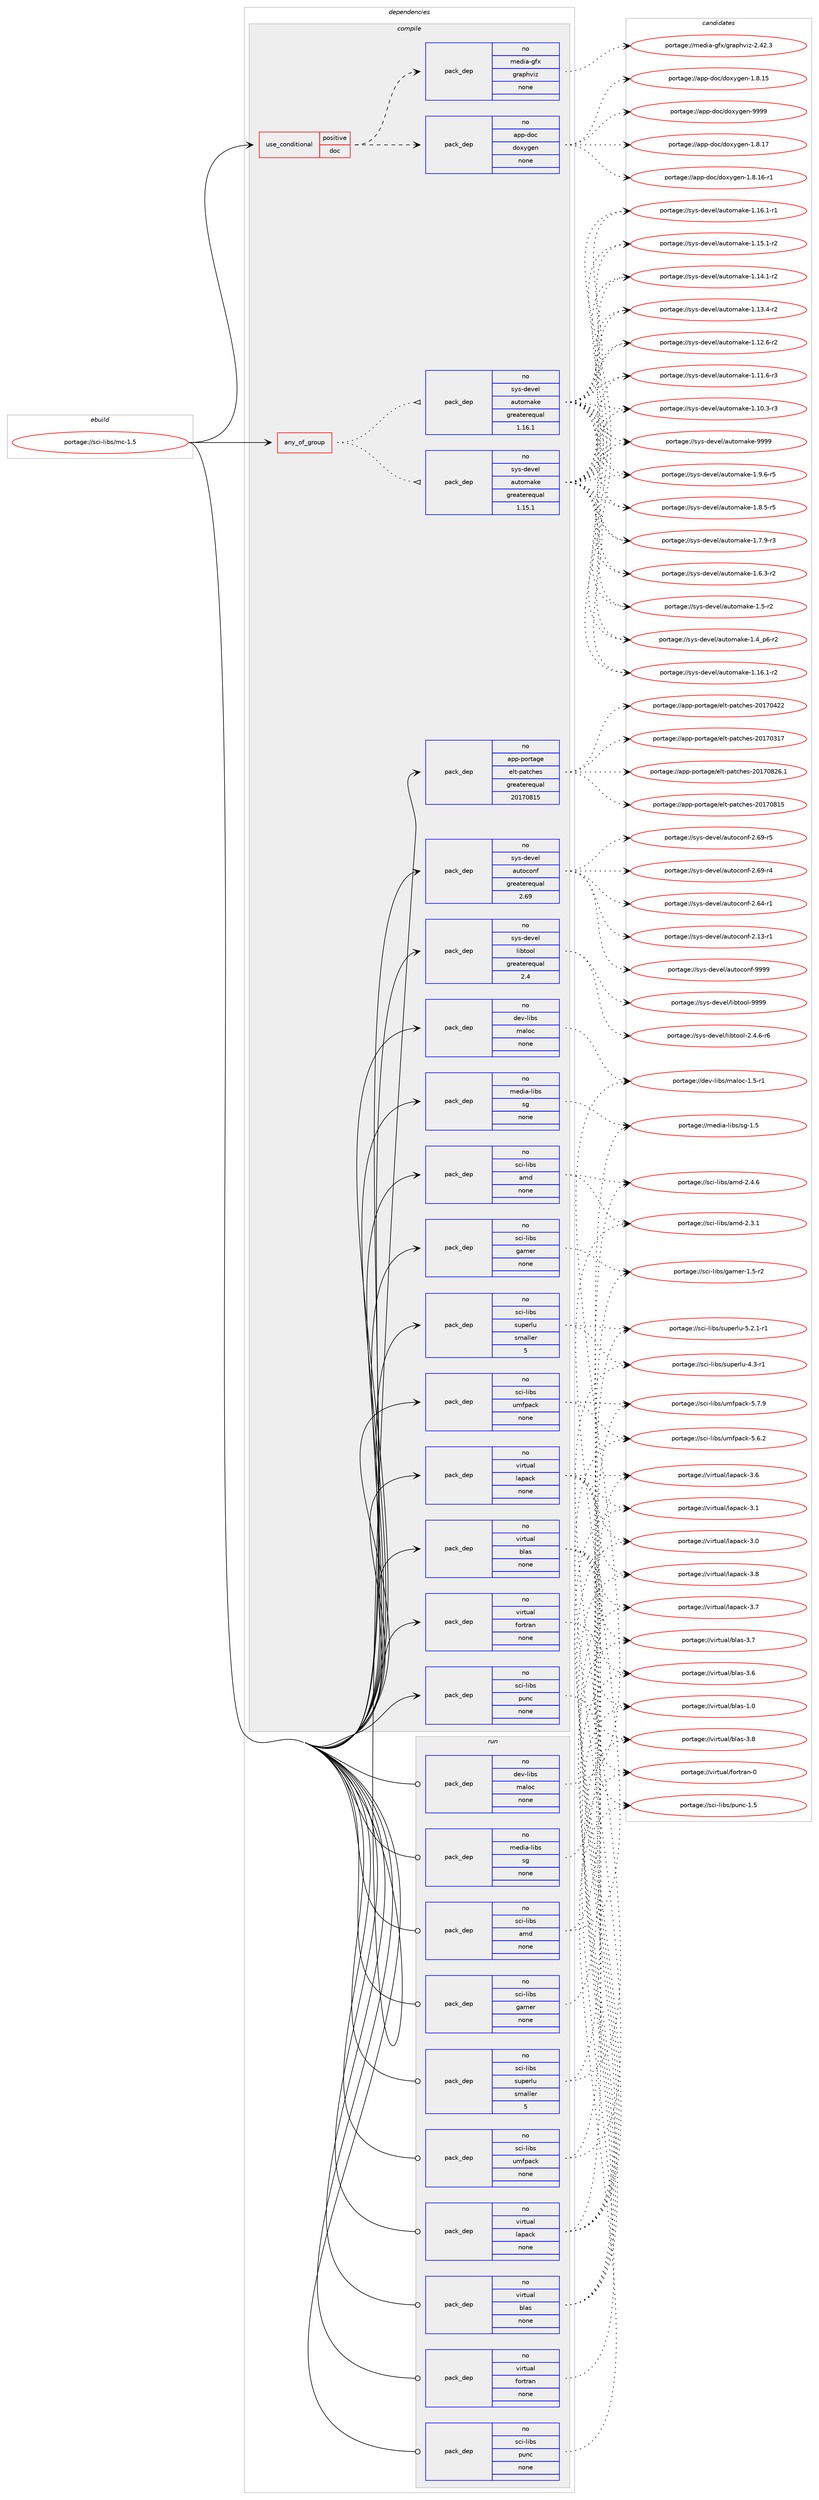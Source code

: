 digraph prolog {

# *************
# Graph options
# *************

newrank=true;
concentrate=true;
compound=true;
graph [rankdir=LR,fontname=Helvetica,fontsize=10,ranksep=1.5];#, ranksep=2.5, nodesep=0.2];
edge  [arrowhead=vee];
node  [fontname=Helvetica,fontsize=10];

# **********
# The ebuild
# **********

subgraph cluster_leftcol {
color=gray;
rank=same;
label=<<i>ebuild</i>>;
id [label="portage://sci-libs/mc-1.5", color=red, width=4, href="../sci-libs/mc-1.5.svg"];
}

# ****************
# The dependencies
# ****************

subgraph cluster_midcol {
color=gray;
label=<<i>dependencies</i>>;
subgraph cluster_compile {
fillcolor="#eeeeee";
style=filled;
label=<<i>compile</i>>;
subgraph any1007 {
dependency48686 [label=<<TABLE BORDER="0" CELLBORDER="1" CELLSPACING="0" CELLPADDING="4"><TR><TD CELLPADDING="10">any_of_group</TD></TR></TABLE>>, shape=none, color=red];subgraph pack37528 {
dependency48687 [label=<<TABLE BORDER="0" CELLBORDER="1" CELLSPACING="0" CELLPADDING="4" WIDTH="220"><TR><TD ROWSPAN="6" CELLPADDING="30">pack_dep</TD></TR><TR><TD WIDTH="110">no</TD></TR><TR><TD>sys-devel</TD></TR><TR><TD>automake</TD></TR><TR><TD>greaterequal</TD></TR><TR><TD>1.16.1</TD></TR></TABLE>>, shape=none, color=blue];
}
dependency48686:e -> dependency48687:w [weight=20,style="dotted",arrowhead="oinv"];
subgraph pack37529 {
dependency48688 [label=<<TABLE BORDER="0" CELLBORDER="1" CELLSPACING="0" CELLPADDING="4" WIDTH="220"><TR><TD ROWSPAN="6" CELLPADDING="30">pack_dep</TD></TR><TR><TD WIDTH="110">no</TD></TR><TR><TD>sys-devel</TD></TR><TR><TD>automake</TD></TR><TR><TD>greaterequal</TD></TR><TR><TD>1.15.1</TD></TR></TABLE>>, shape=none, color=blue];
}
dependency48686:e -> dependency48688:w [weight=20,style="dotted",arrowhead="oinv"];
}
id:e -> dependency48686:w [weight=20,style="solid",arrowhead="vee"];
subgraph cond10103 {
dependency48689 [label=<<TABLE BORDER="0" CELLBORDER="1" CELLSPACING="0" CELLPADDING="4"><TR><TD ROWSPAN="3" CELLPADDING="10">use_conditional</TD></TR><TR><TD>positive</TD></TR><TR><TD>doc</TD></TR></TABLE>>, shape=none, color=red];
subgraph pack37530 {
dependency48690 [label=<<TABLE BORDER="0" CELLBORDER="1" CELLSPACING="0" CELLPADDING="4" WIDTH="220"><TR><TD ROWSPAN="6" CELLPADDING="30">pack_dep</TD></TR><TR><TD WIDTH="110">no</TD></TR><TR><TD>media-gfx</TD></TR><TR><TD>graphviz</TD></TR><TR><TD>none</TD></TR><TR><TD></TD></TR></TABLE>>, shape=none, color=blue];
}
dependency48689:e -> dependency48690:w [weight=20,style="dashed",arrowhead="vee"];
subgraph pack37531 {
dependency48691 [label=<<TABLE BORDER="0" CELLBORDER="1" CELLSPACING="0" CELLPADDING="4" WIDTH="220"><TR><TD ROWSPAN="6" CELLPADDING="30">pack_dep</TD></TR><TR><TD WIDTH="110">no</TD></TR><TR><TD>app-doc</TD></TR><TR><TD>doxygen</TD></TR><TR><TD>none</TD></TR><TR><TD></TD></TR></TABLE>>, shape=none, color=blue];
}
dependency48689:e -> dependency48691:w [weight=20,style="dashed",arrowhead="vee"];
}
id:e -> dependency48689:w [weight=20,style="solid",arrowhead="vee"];
subgraph pack37532 {
dependency48692 [label=<<TABLE BORDER="0" CELLBORDER="1" CELLSPACING="0" CELLPADDING="4" WIDTH="220"><TR><TD ROWSPAN="6" CELLPADDING="30">pack_dep</TD></TR><TR><TD WIDTH="110">no</TD></TR><TR><TD>app-portage</TD></TR><TR><TD>elt-patches</TD></TR><TR><TD>greaterequal</TD></TR><TR><TD>20170815</TD></TR></TABLE>>, shape=none, color=blue];
}
id:e -> dependency48692:w [weight=20,style="solid",arrowhead="vee"];
subgraph pack37533 {
dependency48693 [label=<<TABLE BORDER="0" CELLBORDER="1" CELLSPACING="0" CELLPADDING="4" WIDTH="220"><TR><TD ROWSPAN="6" CELLPADDING="30">pack_dep</TD></TR><TR><TD WIDTH="110">no</TD></TR><TR><TD>dev-libs</TD></TR><TR><TD>maloc</TD></TR><TR><TD>none</TD></TR><TR><TD></TD></TR></TABLE>>, shape=none, color=blue];
}
id:e -> dependency48693:w [weight=20,style="solid",arrowhead="vee"];
subgraph pack37534 {
dependency48694 [label=<<TABLE BORDER="0" CELLBORDER="1" CELLSPACING="0" CELLPADDING="4" WIDTH="220"><TR><TD ROWSPAN="6" CELLPADDING="30">pack_dep</TD></TR><TR><TD WIDTH="110">no</TD></TR><TR><TD>media-libs</TD></TR><TR><TD>sg</TD></TR><TR><TD>none</TD></TR><TR><TD></TD></TR></TABLE>>, shape=none, color=blue];
}
id:e -> dependency48694:w [weight=20,style="solid",arrowhead="vee"];
subgraph pack37535 {
dependency48695 [label=<<TABLE BORDER="0" CELLBORDER="1" CELLSPACING="0" CELLPADDING="4" WIDTH="220"><TR><TD ROWSPAN="6" CELLPADDING="30">pack_dep</TD></TR><TR><TD WIDTH="110">no</TD></TR><TR><TD>sci-libs</TD></TR><TR><TD>amd</TD></TR><TR><TD>none</TD></TR><TR><TD></TD></TR></TABLE>>, shape=none, color=blue];
}
id:e -> dependency48695:w [weight=20,style="solid",arrowhead="vee"];
subgraph pack37536 {
dependency48696 [label=<<TABLE BORDER="0" CELLBORDER="1" CELLSPACING="0" CELLPADDING="4" WIDTH="220"><TR><TD ROWSPAN="6" CELLPADDING="30">pack_dep</TD></TR><TR><TD WIDTH="110">no</TD></TR><TR><TD>sci-libs</TD></TR><TR><TD>gamer</TD></TR><TR><TD>none</TD></TR><TR><TD></TD></TR></TABLE>>, shape=none, color=blue];
}
id:e -> dependency48696:w [weight=20,style="solid",arrowhead="vee"];
subgraph pack37537 {
dependency48697 [label=<<TABLE BORDER="0" CELLBORDER="1" CELLSPACING="0" CELLPADDING="4" WIDTH="220"><TR><TD ROWSPAN="6" CELLPADDING="30">pack_dep</TD></TR><TR><TD WIDTH="110">no</TD></TR><TR><TD>sci-libs</TD></TR><TR><TD>punc</TD></TR><TR><TD>none</TD></TR><TR><TD></TD></TR></TABLE>>, shape=none, color=blue];
}
id:e -> dependency48697:w [weight=20,style="solid",arrowhead="vee"];
subgraph pack37538 {
dependency48698 [label=<<TABLE BORDER="0" CELLBORDER="1" CELLSPACING="0" CELLPADDING="4" WIDTH="220"><TR><TD ROWSPAN="6" CELLPADDING="30">pack_dep</TD></TR><TR><TD WIDTH="110">no</TD></TR><TR><TD>sci-libs</TD></TR><TR><TD>superlu</TD></TR><TR><TD>smaller</TD></TR><TR><TD>5</TD></TR></TABLE>>, shape=none, color=blue];
}
id:e -> dependency48698:w [weight=20,style="solid",arrowhead="vee"];
subgraph pack37539 {
dependency48699 [label=<<TABLE BORDER="0" CELLBORDER="1" CELLSPACING="0" CELLPADDING="4" WIDTH="220"><TR><TD ROWSPAN="6" CELLPADDING="30">pack_dep</TD></TR><TR><TD WIDTH="110">no</TD></TR><TR><TD>sci-libs</TD></TR><TR><TD>umfpack</TD></TR><TR><TD>none</TD></TR><TR><TD></TD></TR></TABLE>>, shape=none, color=blue];
}
id:e -> dependency48699:w [weight=20,style="solid",arrowhead="vee"];
subgraph pack37540 {
dependency48700 [label=<<TABLE BORDER="0" CELLBORDER="1" CELLSPACING="0" CELLPADDING="4" WIDTH="220"><TR><TD ROWSPAN="6" CELLPADDING="30">pack_dep</TD></TR><TR><TD WIDTH="110">no</TD></TR><TR><TD>sys-devel</TD></TR><TR><TD>autoconf</TD></TR><TR><TD>greaterequal</TD></TR><TR><TD>2.69</TD></TR></TABLE>>, shape=none, color=blue];
}
id:e -> dependency48700:w [weight=20,style="solid",arrowhead="vee"];
subgraph pack37541 {
dependency48701 [label=<<TABLE BORDER="0" CELLBORDER="1" CELLSPACING="0" CELLPADDING="4" WIDTH="220"><TR><TD ROWSPAN="6" CELLPADDING="30">pack_dep</TD></TR><TR><TD WIDTH="110">no</TD></TR><TR><TD>sys-devel</TD></TR><TR><TD>libtool</TD></TR><TR><TD>greaterequal</TD></TR><TR><TD>2.4</TD></TR></TABLE>>, shape=none, color=blue];
}
id:e -> dependency48701:w [weight=20,style="solid",arrowhead="vee"];
subgraph pack37542 {
dependency48702 [label=<<TABLE BORDER="0" CELLBORDER="1" CELLSPACING="0" CELLPADDING="4" WIDTH="220"><TR><TD ROWSPAN="6" CELLPADDING="30">pack_dep</TD></TR><TR><TD WIDTH="110">no</TD></TR><TR><TD>virtual</TD></TR><TR><TD>blas</TD></TR><TR><TD>none</TD></TR><TR><TD></TD></TR></TABLE>>, shape=none, color=blue];
}
id:e -> dependency48702:w [weight=20,style="solid",arrowhead="vee"];
subgraph pack37543 {
dependency48703 [label=<<TABLE BORDER="0" CELLBORDER="1" CELLSPACING="0" CELLPADDING="4" WIDTH="220"><TR><TD ROWSPAN="6" CELLPADDING="30">pack_dep</TD></TR><TR><TD WIDTH="110">no</TD></TR><TR><TD>virtual</TD></TR><TR><TD>fortran</TD></TR><TR><TD>none</TD></TR><TR><TD></TD></TR></TABLE>>, shape=none, color=blue];
}
id:e -> dependency48703:w [weight=20,style="solid",arrowhead="vee"];
subgraph pack37544 {
dependency48704 [label=<<TABLE BORDER="0" CELLBORDER="1" CELLSPACING="0" CELLPADDING="4" WIDTH="220"><TR><TD ROWSPAN="6" CELLPADDING="30">pack_dep</TD></TR><TR><TD WIDTH="110">no</TD></TR><TR><TD>virtual</TD></TR><TR><TD>lapack</TD></TR><TR><TD>none</TD></TR><TR><TD></TD></TR></TABLE>>, shape=none, color=blue];
}
id:e -> dependency48704:w [weight=20,style="solid",arrowhead="vee"];
}
subgraph cluster_compileandrun {
fillcolor="#eeeeee";
style=filled;
label=<<i>compile and run</i>>;
}
subgraph cluster_run {
fillcolor="#eeeeee";
style=filled;
label=<<i>run</i>>;
subgraph pack37545 {
dependency48705 [label=<<TABLE BORDER="0" CELLBORDER="1" CELLSPACING="0" CELLPADDING="4" WIDTH="220"><TR><TD ROWSPAN="6" CELLPADDING="30">pack_dep</TD></TR><TR><TD WIDTH="110">no</TD></TR><TR><TD>dev-libs</TD></TR><TR><TD>maloc</TD></TR><TR><TD>none</TD></TR><TR><TD></TD></TR></TABLE>>, shape=none, color=blue];
}
id:e -> dependency48705:w [weight=20,style="solid",arrowhead="odot"];
subgraph pack37546 {
dependency48706 [label=<<TABLE BORDER="0" CELLBORDER="1" CELLSPACING="0" CELLPADDING="4" WIDTH="220"><TR><TD ROWSPAN="6" CELLPADDING="30">pack_dep</TD></TR><TR><TD WIDTH="110">no</TD></TR><TR><TD>media-libs</TD></TR><TR><TD>sg</TD></TR><TR><TD>none</TD></TR><TR><TD></TD></TR></TABLE>>, shape=none, color=blue];
}
id:e -> dependency48706:w [weight=20,style="solid",arrowhead="odot"];
subgraph pack37547 {
dependency48707 [label=<<TABLE BORDER="0" CELLBORDER="1" CELLSPACING="0" CELLPADDING="4" WIDTH="220"><TR><TD ROWSPAN="6" CELLPADDING="30">pack_dep</TD></TR><TR><TD WIDTH="110">no</TD></TR><TR><TD>sci-libs</TD></TR><TR><TD>amd</TD></TR><TR><TD>none</TD></TR><TR><TD></TD></TR></TABLE>>, shape=none, color=blue];
}
id:e -> dependency48707:w [weight=20,style="solid",arrowhead="odot"];
subgraph pack37548 {
dependency48708 [label=<<TABLE BORDER="0" CELLBORDER="1" CELLSPACING="0" CELLPADDING="4" WIDTH="220"><TR><TD ROWSPAN="6" CELLPADDING="30">pack_dep</TD></TR><TR><TD WIDTH="110">no</TD></TR><TR><TD>sci-libs</TD></TR><TR><TD>gamer</TD></TR><TR><TD>none</TD></TR><TR><TD></TD></TR></TABLE>>, shape=none, color=blue];
}
id:e -> dependency48708:w [weight=20,style="solid",arrowhead="odot"];
subgraph pack37549 {
dependency48709 [label=<<TABLE BORDER="0" CELLBORDER="1" CELLSPACING="0" CELLPADDING="4" WIDTH="220"><TR><TD ROWSPAN="6" CELLPADDING="30">pack_dep</TD></TR><TR><TD WIDTH="110">no</TD></TR><TR><TD>sci-libs</TD></TR><TR><TD>punc</TD></TR><TR><TD>none</TD></TR><TR><TD></TD></TR></TABLE>>, shape=none, color=blue];
}
id:e -> dependency48709:w [weight=20,style="solid",arrowhead="odot"];
subgraph pack37550 {
dependency48710 [label=<<TABLE BORDER="0" CELLBORDER="1" CELLSPACING="0" CELLPADDING="4" WIDTH="220"><TR><TD ROWSPAN="6" CELLPADDING="30">pack_dep</TD></TR><TR><TD WIDTH="110">no</TD></TR><TR><TD>sci-libs</TD></TR><TR><TD>superlu</TD></TR><TR><TD>smaller</TD></TR><TR><TD>5</TD></TR></TABLE>>, shape=none, color=blue];
}
id:e -> dependency48710:w [weight=20,style="solid",arrowhead="odot"];
subgraph pack37551 {
dependency48711 [label=<<TABLE BORDER="0" CELLBORDER="1" CELLSPACING="0" CELLPADDING="4" WIDTH="220"><TR><TD ROWSPAN="6" CELLPADDING="30">pack_dep</TD></TR><TR><TD WIDTH="110">no</TD></TR><TR><TD>sci-libs</TD></TR><TR><TD>umfpack</TD></TR><TR><TD>none</TD></TR><TR><TD></TD></TR></TABLE>>, shape=none, color=blue];
}
id:e -> dependency48711:w [weight=20,style="solid",arrowhead="odot"];
subgraph pack37552 {
dependency48712 [label=<<TABLE BORDER="0" CELLBORDER="1" CELLSPACING="0" CELLPADDING="4" WIDTH="220"><TR><TD ROWSPAN="6" CELLPADDING="30">pack_dep</TD></TR><TR><TD WIDTH="110">no</TD></TR><TR><TD>virtual</TD></TR><TR><TD>blas</TD></TR><TR><TD>none</TD></TR><TR><TD></TD></TR></TABLE>>, shape=none, color=blue];
}
id:e -> dependency48712:w [weight=20,style="solid",arrowhead="odot"];
subgraph pack37553 {
dependency48713 [label=<<TABLE BORDER="0" CELLBORDER="1" CELLSPACING="0" CELLPADDING="4" WIDTH="220"><TR><TD ROWSPAN="6" CELLPADDING="30">pack_dep</TD></TR><TR><TD WIDTH="110">no</TD></TR><TR><TD>virtual</TD></TR><TR><TD>fortran</TD></TR><TR><TD>none</TD></TR><TR><TD></TD></TR></TABLE>>, shape=none, color=blue];
}
id:e -> dependency48713:w [weight=20,style="solid",arrowhead="odot"];
subgraph pack37554 {
dependency48714 [label=<<TABLE BORDER="0" CELLBORDER="1" CELLSPACING="0" CELLPADDING="4" WIDTH="220"><TR><TD ROWSPAN="6" CELLPADDING="30">pack_dep</TD></TR><TR><TD WIDTH="110">no</TD></TR><TR><TD>virtual</TD></TR><TR><TD>lapack</TD></TR><TR><TD>none</TD></TR><TR><TD></TD></TR></TABLE>>, shape=none, color=blue];
}
id:e -> dependency48714:w [weight=20,style="solid",arrowhead="odot"];
}
}

# **************
# The candidates
# **************

subgraph cluster_choices {
rank=same;
color=gray;
label=<<i>candidates</i>>;

subgraph choice37528 {
color=black;
nodesep=1;
choice115121115451001011181011084797117116111109971071014557575757 [label="portage://sys-devel/automake-9999", color=red, width=4,href="../sys-devel/automake-9999.svg"];
choice115121115451001011181011084797117116111109971071014549465746544511453 [label="portage://sys-devel/automake-1.9.6-r5", color=red, width=4,href="../sys-devel/automake-1.9.6-r5.svg"];
choice115121115451001011181011084797117116111109971071014549465646534511453 [label="portage://sys-devel/automake-1.8.5-r5", color=red, width=4,href="../sys-devel/automake-1.8.5-r5.svg"];
choice115121115451001011181011084797117116111109971071014549465546574511451 [label="portage://sys-devel/automake-1.7.9-r3", color=red, width=4,href="../sys-devel/automake-1.7.9-r3.svg"];
choice115121115451001011181011084797117116111109971071014549465446514511450 [label="portage://sys-devel/automake-1.6.3-r2", color=red, width=4,href="../sys-devel/automake-1.6.3-r2.svg"];
choice11512111545100101118101108479711711611110997107101454946534511450 [label="portage://sys-devel/automake-1.5-r2", color=red, width=4,href="../sys-devel/automake-1.5-r2.svg"];
choice115121115451001011181011084797117116111109971071014549465295112544511450 [label="portage://sys-devel/automake-1.4_p6-r2", color=red, width=4,href="../sys-devel/automake-1.4_p6-r2.svg"];
choice11512111545100101118101108479711711611110997107101454946495446494511450 [label="portage://sys-devel/automake-1.16.1-r2", color=red, width=4,href="../sys-devel/automake-1.16.1-r2.svg"];
choice11512111545100101118101108479711711611110997107101454946495446494511449 [label="portage://sys-devel/automake-1.16.1-r1", color=red, width=4,href="../sys-devel/automake-1.16.1-r1.svg"];
choice11512111545100101118101108479711711611110997107101454946495346494511450 [label="portage://sys-devel/automake-1.15.1-r2", color=red, width=4,href="../sys-devel/automake-1.15.1-r2.svg"];
choice11512111545100101118101108479711711611110997107101454946495246494511450 [label="portage://sys-devel/automake-1.14.1-r2", color=red, width=4,href="../sys-devel/automake-1.14.1-r2.svg"];
choice11512111545100101118101108479711711611110997107101454946495146524511450 [label="portage://sys-devel/automake-1.13.4-r2", color=red, width=4,href="../sys-devel/automake-1.13.4-r2.svg"];
choice11512111545100101118101108479711711611110997107101454946495046544511450 [label="portage://sys-devel/automake-1.12.6-r2", color=red, width=4,href="../sys-devel/automake-1.12.6-r2.svg"];
choice11512111545100101118101108479711711611110997107101454946494946544511451 [label="portage://sys-devel/automake-1.11.6-r3", color=red, width=4,href="../sys-devel/automake-1.11.6-r3.svg"];
choice11512111545100101118101108479711711611110997107101454946494846514511451 [label="portage://sys-devel/automake-1.10.3-r3", color=red, width=4,href="../sys-devel/automake-1.10.3-r3.svg"];
dependency48687:e -> choice115121115451001011181011084797117116111109971071014557575757:w [style=dotted,weight="100"];
dependency48687:e -> choice115121115451001011181011084797117116111109971071014549465746544511453:w [style=dotted,weight="100"];
dependency48687:e -> choice115121115451001011181011084797117116111109971071014549465646534511453:w [style=dotted,weight="100"];
dependency48687:e -> choice115121115451001011181011084797117116111109971071014549465546574511451:w [style=dotted,weight="100"];
dependency48687:e -> choice115121115451001011181011084797117116111109971071014549465446514511450:w [style=dotted,weight="100"];
dependency48687:e -> choice11512111545100101118101108479711711611110997107101454946534511450:w [style=dotted,weight="100"];
dependency48687:e -> choice115121115451001011181011084797117116111109971071014549465295112544511450:w [style=dotted,weight="100"];
dependency48687:e -> choice11512111545100101118101108479711711611110997107101454946495446494511450:w [style=dotted,weight="100"];
dependency48687:e -> choice11512111545100101118101108479711711611110997107101454946495446494511449:w [style=dotted,weight="100"];
dependency48687:e -> choice11512111545100101118101108479711711611110997107101454946495346494511450:w [style=dotted,weight="100"];
dependency48687:e -> choice11512111545100101118101108479711711611110997107101454946495246494511450:w [style=dotted,weight="100"];
dependency48687:e -> choice11512111545100101118101108479711711611110997107101454946495146524511450:w [style=dotted,weight="100"];
dependency48687:e -> choice11512111545100101118101108479711711611110997107101454946495046544511450:w [style=dotted,weight="100"];
dependency48687:e -> choice11512111545100101118101108479711711611110997107101454946494946544511451:w [style=dotted,weight="100"];
dependency48687:e -> choice11512111545100101118101108479711711611110997107101454946494846514511451:w [style=dotted,weight="100"];
}
subgraph choice37529 {
color=black;
nodesep=1;
choice115121115451001011181011084797117116111109971071014557575757 [label="portage://sys-devel/automake-9999", color=red, width=4,href="../sys-devel/automake-9999.svg"];
choice115121115451001011181011084797117116111109971071014549465746544511453 [label="portage://sys-devel/automake-1.9.6-r5", color=red, width=4,href="../sys-devel/automake-1.9.6-r5.svg"];
choice115121115451001011181011084797117116111109971071014549465646534511453 [label="portage://sys-devel/automake-1.8.5-r5", color=red, width=4,href="../sys-devel/automake-1.8.5-r5.svg"];
choice115121115451001011181011084797117116111109971071014549465546574511451 [label="portage://sys-devel/automake-1.7.9-r3", color=red, width=4,href="../sys-devel/automake-1.7.9-r3.svg"];
choice115121115451001011181011084797117116111109971071014549465446514511450 [label="portage://sys-devel/automake-1.6.3-r2", color=red, width=4,href="../sys-devel/automake-1.6.3-r2.svg"];
choice11512111545100101118101108479711711611110997107101454946534511450 [label="portage://sys-devel/automake-1.5-r2", color=red, width=4,href="../sys-devel/automake-1.5-r2.svg"];
choice115121115451001011181011084797117116111109971071014549465295112544511450 [label="portage://sys-devel/automake-1.4_p6-r2", color=red, width=4,href="../sys-devel/automake-1.4_p6-r2.svg"];
choice11512111545100101118101108479711711611110997107101454946495446494511450 [label="portage://sys-devel/automake-1.16.1-r2", color=red, width=4,href="../sys-devel/automake-1.16.1-r2.svg"];
choice11512111545100101118101108479711711611110997107101454946495446494511449 [label="portage://sys-devel/automake-1.16.1-r1", color=red, width=4,href="../sys-devel/automake-1.16.1-r1.svg"];
choice11512111545100101118101108479711711611110997107101454946495346494511450 [label="portage://sys-devel/automake-1.15.1-r2", color=red, width=4,href="../sys-devel/automake-1.15.1-r2.svg"];
choice11512111545100101118101108479711711611110997107101454946495246494511450 [label="portage://sys-devel/automake-1.14.1-r2", color=red, width=4,href="../sys-devel/automake-1.14.1-r2.svg"];
choice11512111545100101118101108479711711611110997107101454946495146524511450 [label="portage://sys-devel/automake-1.13.4-r2", color=red, width=4,href="../sys-devel/automake-1.13.4-r2.svg"];
choice11512111545100101118101108479711711611110997107101454946495046544511450 [label="portage://sys-devel/automake-1.12.6-r2", color=red, width=4,href="../sys-devel/automake-1.12.6-r2.svg"];
choice11512111545100101118101108479711711611110997107101454946494946544511451 [label="portage://sys-devel/automake-1.11.6-r3", color=red, width=4,href="../sys-devel/automake-1.11.6-r3.svg"];
choice11512111545100101118101108479711711611110997107101454946494846514511451 [label="portage://sys-devel/automake-1.10.3-r3", color=red, width=4,href="../sys-devel/automake-1.10.3-r3.svg"];
dependency48688:e -> choice115121115451001011181011084797117116111109971071014557575757:w [style=dotted,weight="100"];
dependency48688:e -> choice115121115451001011181011084797117116111109971071014549465746544511453:w [style=dotted,weight="100"];
dependency48688:e -> choice115121115451001011181011084797117116111109971071014549465646534511453:w [style=dotted,weight="100"];
dependency48688:e -> choice115121115451001011181011084797117116111109971071014549465546574511451:w [style=dotted,weight="100"];
dependency48688:e -> choice115121115451001011181011084797117116111109971071014549465446514511450:w [style=dotted,weight="100"];
dependency48688:e -> choice11512111545100101118101108479711711611110997107101454946534511450:w [style=dotted,weight="100"];
dependency48688:e -> choice115121115451001011181011084797117116111109971071014549465295112544511450:w [style=dotted,weight="100"];
dependency48688:e -> choice11512111545100101118101108479711711611110997107101454946495446494511450:w [style=dotted,weight="100"];
dependency48688:e -> choice11512111545100101118101108479711711611110997107101454946495446494511449:w [style=dotted,weight="100"];
dependency48688:e -> choice11512111545100101118101108479711711611110997107101454946495346494511450:w [style=dotted,weight="100"];
dependency48688:e -> choice11512111545100101118101108479711711611110997107101454946495246494511450:w [style=dotted,weight="100"];
dependency48688:e -> choice11512111545100101118101108479711711611110997107101454946495146524511450:w [style=dotted,weight="100"];
dependency48688:e -> choice11512111545100101118101108479711711611110997107101454946495046544511450:w [style=dotted,weight="100"];
dependency48688:e -> choice11512111545100101118101108479711711611110997107101454946494946544511451:w [style=dotted,weight="100"];
dependency48688:e -> choice11512111545100101118101108479711711611110997107101454946494846514511451:w [style=dotted,weight="100"];
}
subgraph choice37530 {
color=black;
nodesep=1;
choice1091011001059745103102120471031149711210411810512245504652504651 [label="portage://media-gfx/graphviz-2.42.3", color=red, width=4,href="../media-gfx/graphviz-2.42.3.svg"];
dependency48690:e -> choice1091011001059745103102120471031149711210411810512245504652504651:w [style=dotted,weight="100"];
}
subgraph choice37531 {
color=black;
nodesep=1;
choice971121124510011199471001111201211031011104557575757 [label="portage://app-doc/doxygen-9999", color=red, width=4,href="../app-doc/doxygen-9999.svg"];
choice9711211245100111994710011112012110310111045494656464955 [label="portage://app-doc/doxygen-1.8.17", color=red, width=4,href="../app-doc/doxygen-1.8.17.svg"];
choice97112112451001119947100111120121103101110454946564649544511449 [label="portage://app-doc/doxygen-1.8.16-r1", color=red, width=4,href="../app-doc/doxygen-1.8.16-r1.svg"];
choice9711211245100111994710011112012110310111045494656464953 [label="portage://app-doc/doxygen-1.8.15", color=red, width=4,href="../app-doc/doxygen-1.8.15.svg"];
dependency48691:e -> choice971121124510011199471001111201211031011104557575757:w [style=dotted,weight="100"];
dependency48691:e -> choice9711211245100111994710011112012110310111045494656464955:w [style=dotted,weight="100"];
dependency48691:e -> choice97112112451001119947100111120121103101110454946564649544511449:w [style=dotted,weight="100"];
dependency48691:e -> choice9711211245100111994710011112012110310111045494656464953:w [style=dotted,weight="100"];
}
subgraph choice37532 {
color=black;
nodesep=1;
choice971121124511211111411697103101471011081164511297116991041011154550484955485650544649 [label="portage://app-portage/elt-patches-20170826.1", color=red, width=4,href="../app-portage/elt-patches-20170826.1.svg"];
choice97112112451121111141169710310147101108116451129711699104101115455048495548564953 [label="portage://app-portage/elt-patches-20170815", color=red, width=4,href="../app-portage/elt-patches-20170815.svg"];
choice97112112451121111141169710310147101108116451129711699104101115455048495548525050 [label="portage://app-portage/elt-patches-20170422", color=red, width=4,href="../app-portage/elt-patches-20170422.svg"];
choice97112112451121111141169710310147101108116451129711699104101115455048495548514955 [label="portage://app-portage/elt-patches-20170317", color=red, width=4,href="../app-portage/elt-patches-20170317.svg"];
dependency48692:e -> choice971121124511211111411697103101471011081164511297116991041011154550484955485650544649:w [style=dotted,weight="100"];
dependency48692:e -> choice97112112451121111141169710310147101108116451129711699104101115455048495548564953:w [style=dotted,weight="100"];
dependency48692:e -> choice97112112451121111141169710310147101108116451129711699104101115455048495548525050:w [style=dotted,weight="100"];
dependency48692:e -> choice97112112451121111141169710310147101108116451129711699104101115455048495548514955:w [style=dotted,weight="100"];
}
subgraph choice37533 {
color=black;
nodesep=1;
choice1001011184510810598115471099710811199454946534511449 [label="portage://dev-libs/maloc-1.5-r1", color=red, width=4,href="../dev-libs/maloc-1.5-r1.svg"];
dependency48693:e -> choice1001011184510810598115471099710811199454946534511449:w [style=dotted,weight="100"];
}
subgraph choice37534 {
color=black;
nodesep=1;
choice1091011001059745108105981154711510345494653 [label="portage://media-libs/sg-1.5", color=red, width=4,href="../media-libs/sg-1.5.svg"];
dependency48694:e -> choice1091011001059745108105981154711510345494653:w [style=dotted,weight="100"];
}
subgraph choice37535 {
color=black;
nodesep=1;
choice1159910545108105981154797109100455046524654 [label="portage://sci-libs/amd-2.4.6", color=red, width=4,href="../sci-libs/amd-2.4.6.svg"];
choice1159910545108105981154797109100455046514649 [label="portage://sci-libs/amd-2.3.1", color=red, width=4,href="../sci-libs/amd-2.3.1.svg"];
dependency48695:e -> choice1159910545108105981154797109100455046524654:w [style=dotted,weight="100"];
dependency48695:e -> choice1159910545108105981154797109100455046514649:w [style=dotted,weight="100"];
}
subgraph choice37536 {
color=black;
nodesep=1;
choice1159910545108105981154710397109101114454946534511450 [label="portage://sci-libs/gamer-1.5-r2", color=red, width=4,href="../sci-libs/gamer-1.5-r2.svg"];
dependency48696:e -> choice1159910545108105981154710397109101114454946534511450:w [style=dotted,weight="100"];
}
subgraph choice37537 {
color=black;
nodesep=1;
choice115991054510810598115471121171109945494653 [label="portage://sci-libs/punc-1.5", color=red, width=4,href="../sci-libs/punc-1.5.svg"];
dependency48697:e -> choice115991054510810598115471121171109945494653:w [style=dotted,weight="100"];
}
subgraph choice37538 {
color=black;
nodesep=1;
choice115991054510810598115471151171121011141081174553465046494511449 [label="portage://sci-libs/superlu-5.2.1-r1", color=red, width=4,href="../sci-libs/superlu-5.2.1-r1.svg"];
choice11599105451081059811547115117112101114108117455246514511449 [label="portage://sci-libs/superlu-4.3-r1", color=red, width=4,href="../sci-libs/superlu-4.3-r1.svg"];
dependency48698:e -> choice115991054510810598115471151171121011141081174553465046494511449:w [style=dotted,weight="100"];
dependency48698:e -> choice11599105451081059811547115117112101114108117455246514511449:w [style=dotted,weight="100"];
}
subgraph choice37539 {
color=black;
nodesep=1;
choice115991054510810598115471171091021129799107455346554657 [label="portage://sci-libs/umfpack-5.7.9", color=red, width=4,href="../sci-libs/umfpack-5.7.9.svg"];
choice115991054510810598115471171091021129799107455346544650 [label="portage://sci-libs/umfpack-5.6.2", color=red, width=4,href="../sci-libs/umfpack-5.6.2.svg"];
dependency48699:e -> choice115991054510810598115471171091021129799107455346554657:w [style=dotted,weight="100"];
dependency48699:e -> choice115991054510810598115471171091021129799107455346544650:w [style=dotted,weight="100"];
}
subgraph choice37540 {
color=black;
nodesep=1;
choice115121115451001011181011084797117116111991111101024557575757 [label="portage://sys-devel/autoconf-9999", color=red, width=4,href="../sys-devel/autoconf-9999.svg"];
choice1151211154510010111810110847971171161119911111010245504654574511453 [label="portage://sys-devel/autoconf-2.69-r5", color=red, width=4,href="../sys-devel/autoconf-2.69-r5.svg"];
choice1151211154510010111810110847971171161119911111010245504654574511452 [label="portage://sys-devel/autoconf-2.69-r4", color=red, width=4,href="../sys-devel/autoconf-2.69-r4.svg"];
choice1151211154510010111810110847971171161119911111010245504654524511449 [label="portage://sys-devel/autoconf-2.64-r1", color=red, width=4,href="../sys-devel/autoconf-2.64-r1.svg"];
choice1151211154510010111810110847971171161119911111010245504649514511449 [label="portage://sys-devel/autoconf-2.13-r1", color=red, width=4,href="../sys-devel/autoconf-2.13-r1.svg"];
dependency48700:e -> choice115121115451001011181011084797117116111991111101024557575757:w [style=dotted,weight="100"];
dependency48700:e -> choice1151211154510010111810110847971171161119911111010245504654574511453:w [style=dotted,weight="100"];
dependency48700:e -> choice1151211154510010111810110847971171161119911111010245504654574511452:w [style=dotted,weight="100"];
dependency48700:e -> choice1151211154510010111810110847971171161119911111010245504654524511449:w [style=dotted,weight="100"];
dependency48700:e -> choice1151211154510010111810110847971171161119911111010245504649514511449:w [style=dotted,weight="100"];
}
subgraph choice37541 {
color=black;
nodesep=1;
choice1151211154510010111810110847108105981161111111084557575757 [label="portage://sys-devel/libtool-9999", color=red, width=4,href="../sys-devel/libtool-9999.svg"];
choice1151211154510010111810110847108105981161111111084550465246544511454 [label="portage://sys-devel/libtool-2.4.6-r6", color=red, width=4,href="../sys-devel/libtool-2.4.6-r6.svg"];
dependency48701:e -> choice1151211154510010111810110847108105981161111111084557575757:w [style=dotted,weight="100"];
dependency48701:e -> choice1151211154510010111810110847108105981161111111084550465246544511454:w [style=dotted,weight="100"];
}
subgraph choice37542 {
color=black;
nodesep=1;
choice1181051141161179710847981089711545514656 [label="portage://virtual/blas-3.8", color=red, width=4,href="../virtual/blas-3.8.svg"];
choice1181051141161179710847981089711545514655 [label="portage://virtual/blas-3.7", color=red, width=4,href="../virtual/blas-3.7.svg"];
choice1181051141161179710847981089711545514654 [label="portage://virtual/blas-3.6", color=red, width=4,href="../virtual/blas-3.6.svg"];
choice1181051141161179710847981089711545494648 [label="portage://virtual/blas-1.0", color=red, width=4,href="../virtual/blas-1.0.svg"];
dependency48702:e -> choice1181051141161179710847981089711545514656:w [style=dotted,weight="100"];
dependency48702:e -> choice1181051141161179710847981089711545514655:w [style=dotted,weight="100"];
dependency48702:e -> choice1181051141161179710847981089711545514654:w [style=dotted,weight="100"];
dependency48702:e -> choice1181051141161179710847981089711545494648:w [style=dotted,weight="100"];
}
subgraph choice37543 {
color=black;
nodesep=1;
choice1181051141161179710847102111114116114971104548 [label="portage://virtual/fortran-0", color=red, width=4,href="../virtual/fortran-0.svg"];
dependency48703:e -> choice1181051141161179710847102111114116114971104548:w [style=dotted,weight="100"];
}
subgraph choice37544 {
color=black;
nodesep=1;
choice118105114116117971084710897112979910745514656 [label="portage://virtual/lapack-3.8", color=red, width=4,href="../virtual/lapack-3.8.svg"];
choice118105114116117971084710897112979910745514655 [label="portage://virtual/lapack-3.7", color=red, width=4,href="../virtual/lapack-3.7.svg"];
choice118105114116117971084710897112979910745514654 [label="portage://virtual/lapack-3.6", color=red, width=4,href="../virtual/lapack-3.6.svg"];
choice118105114116117971084710897112979910745514649 [label="portage://virtual/lapack-3.1", color=red, width=4,href="../virtual/lapack-3.1.svg"];
choice118105114116117971084710897112979910745514648 [label="portage://virtual/lapack-3.0", color=red, width=4,href="../virtual/lapack-3.0.svg"];
dependency48704:e -> choice118105114116117971084710897112979910745514656:w [style=dotted,weight="100"];
dependency48704:e -> choice118105114116117971084710897112979910745514655:w [style=dotted,weight="100"];
dependency48704:e -> choice118105114116117971084710897112979910745514654:w [style=dotted,weight="100"];
dependency48704:e -> choice118105114116117971084710897112979910745514649:w [style=dotted,weight="100"];
dependency48704:e -> choice118105114116117971084710897112979910745514648:w [style=dotted,weight="100"];
}
subgraph choice37545 {
color=black;
nodesep=1;
choice1001011184510810598115471099710811199454946534511449 [label="portage://dev-libs/maloc-1.5-r1", color=red, width=4,href="../dev-libs/maloc-1.5-r1.svg"];
dependency48705:e -> choice1001011184510810598115471099710811199454946534511449:w [style=dotted,weight="100"];
}
subgraph choice37546 {
color=black;
nodesep=1;
choice1091011001059745108105981154711510345494653 [label="portage://media-libs/sg-1.5", color=red, width=4,href="../media-libs/sg-1.5.svg"];
dependency48706:e -> choice1091011001059745108105981154711510345494653:w [style=dotted,weight="100"];
}
subgraph choice37547 {
color=black;
nodesep=1;
choice1159910545108105981154797109100455046524654 [label="portage://sci-libs/amd-2.4.6", color=red, width=4,href="../sci-libs/amd-2.4.6.svg"];
choice1159910545108105981154797109100455046514649 [label="portage://sci-libs/amd-2.3.1", color=red, width=4,href="../sci-libs/amd-2.3.1.svg"];
dependency48707:e -> choice1159910545108105981154797109100455046524654:w [style=dotted,weight="100"];
dependency48707:e -> choice1159910545108105981154797109100455046514649:w [style=dotted,weight="100"];
}
subgraph choice37548 {
color=black;
nodesep=1;
choice1159910545108105981154710397109101114454946534511450 [label="portage://sci-libs/gamer-1.5-r2", color=red, width=4,href="../sci-libs/gamer-1.5-r2.svg"];
dependency48708:e -> choice1159910545108105981154710397109101114454946534511450:w [style=dotted,weight="100"];
}
subgraph choice37549 {
color=black;
nodesep=1;
choice115991054510810598115471121171109945494653 [label="portage://sci-libs/punc-1.5", color=red, width=4,href="../sci-libs/punc-1.5.svg"];
dependency48709:e -> choice115991054510810598115471121171109945494653:w [style=dotted,weight="100"];
}
subgraph choice37550 {
color=black;
nodesep=1;
choice115991054510810598115471151171121011141081174553465046494511449 [label="portage://sci-libs/superlu-5.2.1-r1", color=red, width=4,href="../sci-libs/superlu-5.2.1-r1.svg"];
choice11599105451081059811547115117112101114108117455246514511449 [label="portage://sci-libs/superlu-4.3-r1", color=red, width=4,href="../sci-libs/superlu-4.3-r1.svg"];
dependency48710:e -> choice115991054510810598115471151171121011141081174553465046494511449:w [style=dotted,weight="100"];
dependency48710:e -> choice11599105451081059811547115117112101114108117455246514511449:w [style=dotted,weight="100"];
}
subgraph choice37551 {
color=black;
nodesep=1;
choice115991054510810598115471171091021129799107455346554657 [label="portage://sci-libs/umfpack-5.7.9", color=red, width=4,href="../sci-libs/umfpack-5.7.9.svg"];
choice115991054510810598115471171091021129799107455346544650 [label="portage://sci-libs/umfpack-5.6.2", color=red, width=4,href="../sci-libs/umfpack-5.6.2.svg"];
dependency48711:e -> choice115991054510810598115471171091021129799107455346554657:w [style=dotted,weight="100"];
dependency48711:e -> choice115991054510810598115471171091021129799107455346544650:w [style=dotted,weight="100"];
}
subgraph choice37552 {
color=black;
nodesep=1;
choice1181051141161179710847981089711545514656 [label="portage://virtual/blas-3.8", color=red, width=4,href="../virtual/blas-3.8.svg"];
choice1181051141161179710847981089711545514655 [label="portage://virtual/blas-3.7", color=red, width=4,href="../virtual/blas-3.7.svg"];
choice1181051141161179710847981089711545514654 [label="portage://virtual/blas-3.6", color=red, width=4,href="../virtual/blas-3.6.svg"];
choice1181051141161179710847981089711545494648 [label="portage://virtual/blas-1.0", color=red, width=4,href="../virtual/blas-1.0.svg"];
dependency48712:e -> choice1181051141161179710847981089711545514656:w [style=dotted,weight="100"];
dependency48712:e -> choice1181051141161179710847981089711545514655:w [style=dotted,weight="100"];
dependency48712:e -> choice1181051141161179710847981089711545514654:w [style=dotted,weight="100"];
dependency48712:e -> choice1181051141161179710847981089711545494648:w [style=dotted,weight="100"];
}
subgraph choice37553 {
color=black;
nodesep=1;
choice1181051141161179710847102111114116114971104548 [label="portage://virtual/fortran-0", color=red, width=4,href="../virtual/fortran-0.svg"];
dependency48713:e -> choice1181051141161179710847102111114116114971104548:w [style=dotted,weight="100"];
}
subgraph choice37554 {
color=black;
nodesep=1;
choice118105114116117971084710897112979910745514656 [label="portage://virtual/lapack-3.8", color=red, width=4,href="../virtual/lapack-3.8.svg"];
choice118105114116117971084710897112979910745514655 [label="portage://virtual/lapack-3.7", color=red, width=4,href="../virtual/lapack-3.7.svg"];
choice118105114116117971084710897112979910745514654 [label="portage://virtual/lapack-3.6", color=red, width=4,href="../virtual/lapack-3.6.svg"];
choice118105114116117971084710897112979910745514649 [label="portage://virtual/lapack-3.1", color=red, width=4,href="../virtual/lapack-3.1.svg"];
choice118105114116117971084710897112979910745514648 [label="portage://virtual/lapack-3.0", color=red, width=4,href="../virtual/lapack-3.0.svg"];
dependency48714:e -> choice118105114116117971084710897112979910745514656:w [style=dotted,weight="100"];
dependency48714:e -> choice118105114116117971084710897112979910745514655:w [style=dotted,weight="100"];
dependency48714:e -> choice118105114116117971084710897112979910745514654:w [style=dotted,weight="100"];
dependency48714:e -> choice118105114116117971084710897112979910745514649:w [style=dotted,weight="100"];
dependency48714:e -> choice118105114116117971084710897112979910745514648:w [style=dotted,weight="100"];
}
}

}
